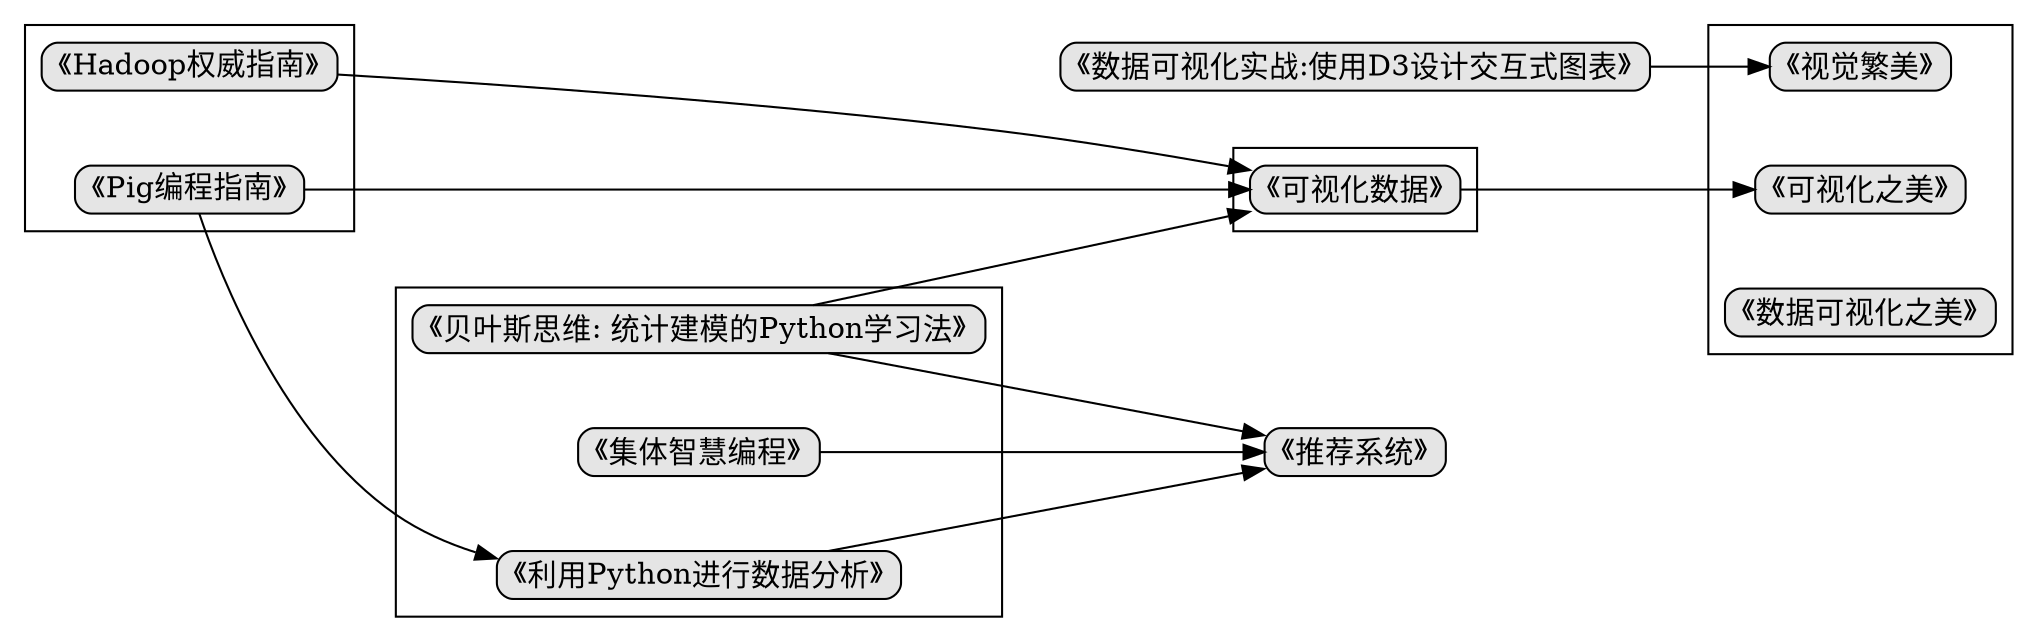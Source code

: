 digraph tree
{
    nodesep=0.5;
    charset="UTF-8";
    rankdir=LR;
    fixedsize=true;
    node [style="rounded,filled", width=0, height=0, shape=box, fillcolor="#E5E5E5", concentrate=true]

    subgraph cluster_0 {
        "《可视化数据》"         
    }

    subgraph cluster_1 {
        "《Pig编程指南》"
        "《Hadoop权威指南》"
    }

    subgraph cluster_2 {
        "《视觉繁美》"      
        "《可视化之美》"      
        "《数据可视化之美》"
    }

    subgraph cluster_3 {
        "《利用Python进行数据分析》"      
        "《贝叶斯思维: 统计建模的Python学习法》"  
        "《集体智慧编程》"    
    }

    "《数据可视化实战:使用D3设计交互式图表》" -> "《视觉繁美》" [lhead=cluster_2]
    "《可视化数据》" -> "《可视化之美》"[ltail=cluster0,lhead=cluster1]
    "《贝叶斯思维: 统计建模的Python学习法》" -> "《可视化数据》"
    "《Hadoop权威指南》"-> "《可视化数据》"
    "《Pig编程指南》" -> "《可视化数据》"
    "《Pig编程指南》" -> "《利用Python进行数据分析》"
    "《利用Python进行数据分析》" ->  "《推荐系统》"
    "《贝叶斯思维: 统计建模的Python学习法》" -> "《推荐系统》"
    "《集体智慧编程》" -> "《推荐系统》"
}